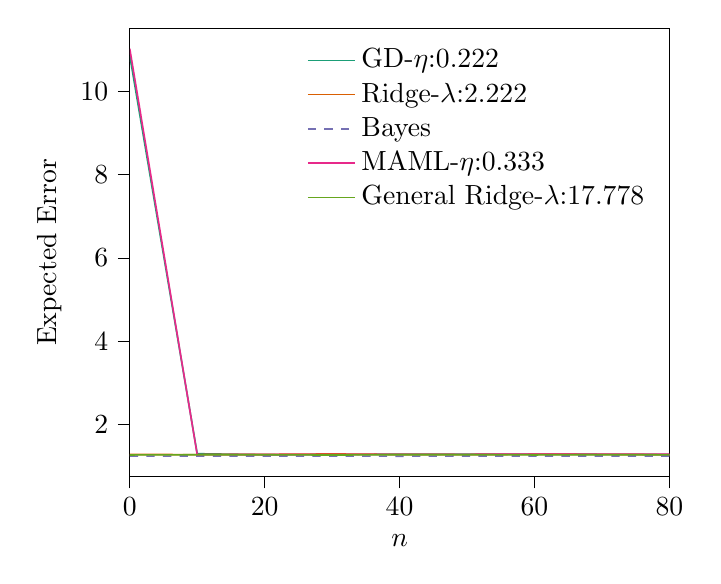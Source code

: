 % This file was created with tikzplotlib v0.10.1.
\begin{tikzpicture}

\definecolor{chocolate217952}{RGB}{217,95,2}
\definecolor{darkcyan27158119}{RGB}{27,158,119}
\definecolor{darkgray176}{RGB}{176,176,176}
\definecolor{deeppink23141138}{RGB}{231,41,138}
\definecolor{lightslategray117112179}{RGB}{117,112,179}
\definecolor{olivedrab10216630}{RGB}{102,166,30}

\begin{axis}[
legend cell align={left},
legend style={fill opacity=0.8, draw opacity=1, text opacity=1, draw=none},
tick align=outside,
tick pos=left,
x grid style={darkgray176},
xlabel={\(\displaystyle n\)},
xmin=0, xmax=80,
xtick style={color=black},
y grid style={darkgray176},
ylabel={Expected Error},
ymin=0.755, ymax=11.518,
ytick style={color=black}
]
\addplot [semithick, darkcyan27158119]
table {%
0 10.864
10 1.303
20 1.279
30 1.284
40 1.291
50 1.293
60 1.293
70 1.288
80 1.285
90 1.288
};
\addlegendentry{GD-$\eta$:0.222}
\addplot [semithick, chocolate217952]
table {%
0 1.283
10 1.282
20 1.286
30 1.297
40 1.284
50 1.282
60 1.289
70 1.288
80 1.279
90 1.29
};
\addlegendentry{Ridge-$\lambda$:2.222}
\addplot [semithick, lightslategray117112179, dashed]
table {%
0 1.246
20 1.247
40 1.244
60 1.25
80 1.248
};
\addlegendentry{Bayes}
\addplot [semithick, deeppink23141138]
table {%
0 11.028
10 1.28
20 1.285
30 1.285
40 1.288
50 1.288
60 1.291
70 1.29
80 1.289
90 1.293
};
\addlegendentry{MAML-$\eta$:0.333}
\addplot [semithick, olivedrab10216630]
table {%
0 1.274
10 1.277
20 1.277
30 1.273
40 1.277
50 1.278
60 1.274
70 1.278
80 1.276
90 1.279
};
\addlegendentry{General Ridge-$\lambda$:17.778}
\end{axis}

\end{tikzpicture}
